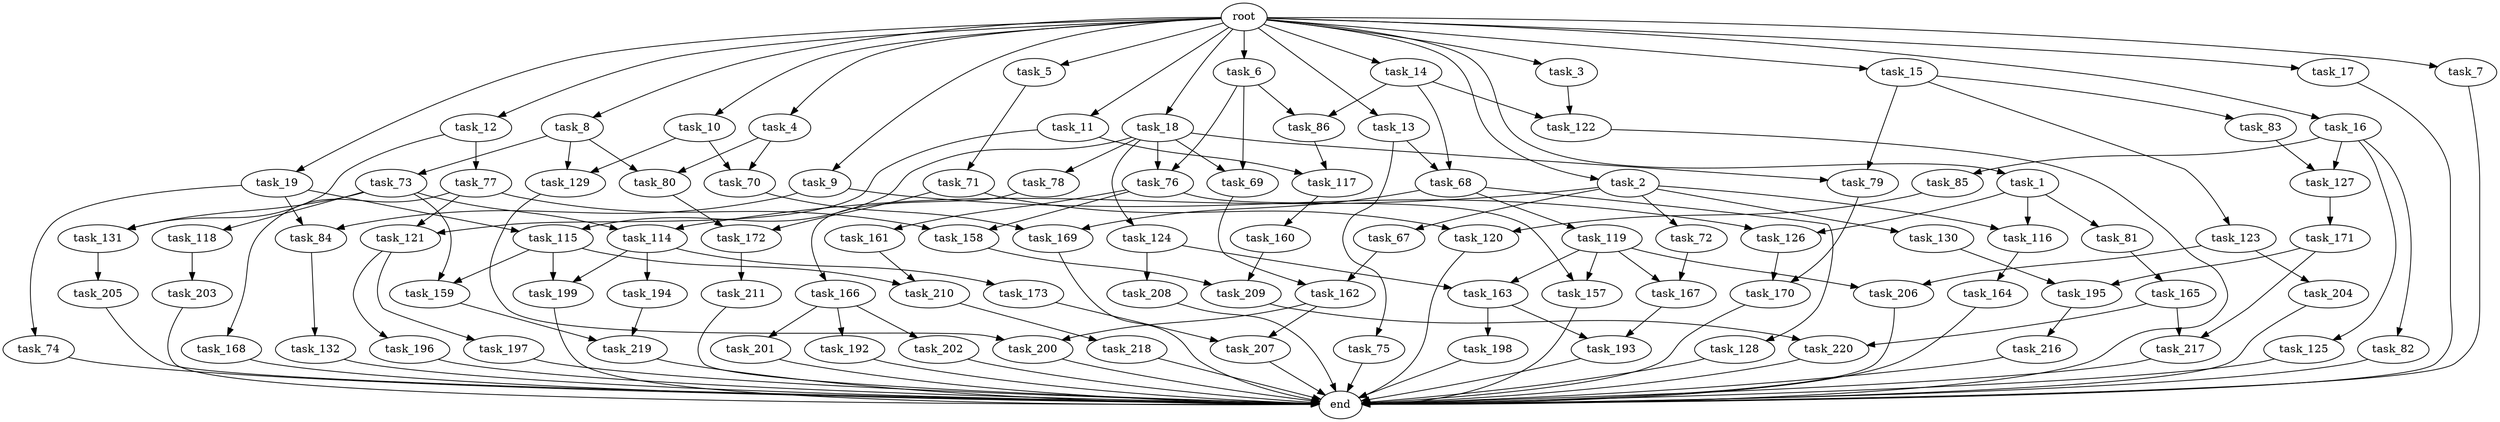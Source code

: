 digraph G {
  task_67 [size="54975581388.800003"];
  task_132 [size="54975581388.800003"];
  task_12 [size="102.400000"];
  task_201 [size="42090679500.800003"];
  task_5 [size="102.400000"];
  task_211 [size="42090679500.800003"];
  task_193 [size="73014444032.000000"];
  task_82 [size="21474836480.000000"];
  task_196 [size="30923764531.200001"];
  task_164 [size="7730941132.800000"];
  task_17 [size="102.400000"];
  task_2 [size="102.400000"];
  task_121 [size="68719476736.000000"];
  task_216 [size="3435973836.800000"];
  task_208 [size="30923764531.200001"];
  task_168 [size="54975581388.800003"];
  task_161 [size="21474836480.000000"];
  task_166 [size="54975581388.800003"];
  task_169 [size="73014444032.000000"];
  task_128 [size="30923764531.200001"];
  task_131 [size="17179869184.000000"];
  task_207 [size="99643241267.200012"];
  task_79 [size="68719476736.000000"];
  task_77 [size="13743895347.200001"];
  task_163 [size="38654705664.000000"];
  task_11 [size="102.400000"];
  task_71 [size="21474836480.000000"];
  task_167 [size="15461882265.600000"];
  task_15 [size="102.400000"];
  task_84 [size="42949672960.000000"];
  task_86 [size="127990025420.800003"];
  task_117 [size="83322365542.400009"];
  task_217 [size="127990025420.800003"];
  root [size="0.000000"];
  task_72 [size="54975581388.800003"];
  task_69 [size="140874927308.800018"];
  task_119 [size="30923764531.200001"];
  task_130 [size="54975581388.800003"];
  task_74 [size="21474836480.000000"];
  task_114 [size="58411555225.600006"];
  task_8 [size="102.400000"];
  task_18 [size="102.400000"];
  task_172 [size="109951162777.600006"];
  task_122 [size="45526653337.600006"];
  task_81 [size="3435973836.800000"];
  task_126 [size="24910810316.800003"];
  task_206 [size="93630287052.800003"];
  task_198 [size="69578470195.199997"];
  task_165 [size="54975581388.800003"];
  task_195 [size="93630287052.800003"];
  task_116 [size="58411555225.600006"];
  task_199 [size="35218731827.200005"];
  task_1 [size="102.400000"];
  task_3 [size="102.400000"];
  task_200 [size="140874927308.800018"];
  task_157 [size="29205777612.800003"];
  task_9 [size="102.400000"];
  task_75 [size="3435973836.800000"];
  task_220 [size="63565515980.800003"];
  task_4 [size="102.400000"];
  end [size="0.000000"];
  task_123 [size="13743895347.200001"];
  task_16 [size="102.400000"];
  task_68 [size="45526653337.600006"];
  task_158 [size="76450417868.800003"];
  task_19 [size="102.400000"];
  task_159 [size="24910810316.800003"];
  task_6 [size="102.400000"];
  task_127 [size="63565515980.800003"];
  task_160 [size="7730941132.800000"];
  task_170 [size="140874927308.800018"];
  task_192 [size="42090679500.800003"];
  task_115 [size="76450417868.800003"];
  task_7 [size="102.400000"];
  task_202 [size="42090679500.800003"];
  task_118 [size="3435973836.800000"];
  task_120 [size="97066260889.600006"];
  task_85 [size="21474836480.000000"];
  task_125 [size="21474836480.000000"];
  task_204 [size="85899345920.000000"];
  task_124 [size="54975581388.800003"];
  task_80 [size="68719476736.000000"];
  task_129 [size="140874927308.800018"];
  task_73 [size="54975581388.800003"];
  task_162 [size="111669149696.000000"];
  task_203 [size="30923764531.200001"];
  task_173 [size="13743895347.200001"];
  task_209 [size="58411555225.600006"];
  task_76 [size="140874927308.800018"];
  task_171 [size="54975581388.800003"];
  task_70 [size="99643241267.200012"];
  task_194 [size="13743895347.200001"];
  task_197 [size="30923764531.200001"];
  task_13 [size="102.400000"];
  task_218 [size="42090679500.800003"];
  task_219 [size="61847529062.400002"];
  task_78 [size="54975581388.800003"];
  task_10 [size="102.400000"];
  task_205 [size="3435973836.800000"];
  task_83 [size="13743895347.200001"];
  task_14 [size="102.400000"];
  task_210 [size="107374182400.000000"];

  task_67 -> task_162 [size="679477248.000000"];
  task_132 -> end [size="1.000000"];
  task_12 -> task_131 [size="134217728.000000"];
  task_12 -> task_77 [size="134217728.000000"];
  task_201 -> end [size="1.000000"];
  task_5 -> task_71 [size="209715200.000000"];
  task_211 -> end [size="1.000000"];
  task_193 -> end [size="1.000000"];
  task_82 -> end [size="1.000000"];
  task_196 -> end [size="1.000000"];
  task_164 -> end [size="1.000000"];
  task_17 -> end [size="1.000000"];
  task_2 -> task_67 [size="536870912.000000"];
  task_2 -> task_116 [size="536870912.000000"];
  task_2 -> task_114 [size="536870912.000000"];
  task_2 -> task_130 [size="536870912.000000"];
  task_2 -> task_72 [size="536870912.000000"];
  task_121 -> task_196 [size="301989888.000000"];
  task_121 -> task_197 [size="301989888.000000"];
  task_216 -> end [size="1.000000"];
  task_208 -> end [size="1.000000"];
  task_168 -> end [size="1.000000"];
  task_161 -> task_210 [size="838860800.000000"];
  task_166 -> task_202 [size="411041792.000000"];
  task_166 -> task_201 [size="411041792.000000"];
  task_166 -> task_192 [size="411041792.000000"];
  task_169 -> end [size="1.000000"];
  task_128 -> end [size="1.000000"];
  task_131 -> task_205 [size="33554432.000000"];
  task_207 -> end [size="1.000000"];
  task_79 -> task_170 [size="536870912.000000"];
  task_77 -> task_121 [size="536870912.000000"];
  task_77 -> task_168 [size="536870912.000000"];
  task_77 -> task_158 [size="536870912.000000"];
  task_163 -> task_193 [size="679477248.000000"];
  task_163 -> task_198 [size="679477248.000000"];
  task_11 -> task_121 [size="134217728.000000"];
  task_11 -> task_117 [size="134217728.000000"];
  task_71 -> task_172 [size="536870912.000000"];
  task_71 -> task_120 [size="536870912.000000"];
  task_167 -> task_193 [size="33554432.000000"];
  task_15 -> task_79 [size="134217728.000000"];
  task_15 -> task_83 [size="134217728.000000"];
  task_15 -> task_123 [size="134217728.000000"];
  task_84 -> task_132 [size="536870912.000000"];
  task_86 -> task_117 [size="679477248.000000"];
  task_117 -> task_160 [size="75497472.000000"];
  task_217 -> end [size="1.000000"];
  root -> task_7 [size="1.000000"];
  root -> task_8 [size="1.000000"];
  root -> task_12 [size="1.000000"];
  root -> task_18 [size="1.000000"];
  root -> task_1 [size="1.000000"];
  root -> task_3 [size="1.000000"];
  root -> task_16 [size="1.000000"];
  root -> task_19 [size="1.000000"];
  root -> task_5 [size="1.000000"];
  root -> task_10 [size="1.000000"];
  root -> task_6 [size="1.000000"];
  root -> task_17 [size="1.000000"];
  root -> task_9 [size="1.000000"];
  root -> task_11 [size="1.000000"];
  root -> task_4 [size="1.000000"];
  root -> task_13 [size="1.000000"];
  root -> task_2 [size="1.000000"];
  root -> task_14 [size="1.000000"];
  root -> task_15 [size="1.000000"];
  task_72 -> task_167 [size="75497472.000000"];
  task_69 -> task_162 [size="411041792.000000"];
  task_119 -> task_206 [size="75497472.000000"];
  task_119 -> task_163 [size="75497472.000000"];
  task_119 -> task_167 [size="75497472.000000"];
  task_119 -> task_157 [size="75497472.000000"];
  task_130 -> task_195 [size="75497472.000000"];
  task_74 -> end [size="1.000000"];
  task_114 -> task_199 [size="134217728.000000"];
  task_114 -> task_194 [size="134217728.000000"];
  task_114 -> task_173 [size="134217728.000000"];
  task_8 -> task_80 [size="536870912.000000"];
  task_8 -> task_73 [size="536870912.000000"];
  task_8 -> task_129 [size="536870912.000000"];
  task_18 -> task_124 [size="536870912.000000"];
  task_18 -> task_76 [size="536870912.000000"];
  task_18 -> task_69 [size="536870912.000000"];
  task_18 -> task_115 [size="536870912.000000"];
  task_18 -> task_78 [size="536870912.000000"];
  task_18 -> task_79 [size="536870912.000000"];
  task_172 -> task_211 [size="411041792.000000"];
  task_122 -> end [size="1.000000"];
  task_81 -> task_165 [size="536870912.000000"];
  task_126 -> task_170 [size="838860800.000000"];
  task_206 -> end [size="1.000000"];
  task_198 -> end [size="1.000000"];
  task_165 -> task_220 [size="411041792.000000"];
  task_165 -> task_217 [size="411041792.000000"];
  task_195 -> task_216 [size="33554432.000000"];
  task_116 -> task_164 [size="75497472.000000"];
  task_199 -> end [size="1.000000"];
  task_1 -> task_116 [size="33554432.000000"];
  task_1 -> task_81 [size="33554432.000000"];
  task_1 -> task_126 [size="33554432.000000"];
  task_3 -> task_122 [size="33554432.000000"];
  task_200 -> end [size="1.000000"];
  task_157 -> end [size="1.000000"];
  task_9 -> task_84 [size="209715200.000000"];
  task_9 -> task_126 [size="209715200.000000"];
  task_75 -> end [size="1.000000"];
  task_220 -> end [size="1.000000"];
  task_4 -> task_80 [size="134217728.000000"];
  task_4 -> task_70 [size="134217728.000000"];
  task_123 -> task_204 [size="838860800.000000"];
  task_123 -> task_206 [size="838860800.000000"];
  task_16 -> task_82 [size="209715200.000000"];
  task_16 -> task_85 [size="209715200.000000"];
  task_16 -> task_125 [size="209715200.000000"];
  task_16 -> task_127 [size="209715200.000000"];
  task_68 -> task_119 [size="301989888.000000"];
  task_68 -> task_128 [size="301989888.000000"];
  task_68 -> task_169 [size="301989888.000000"];
  task_158 -> task_209 [size="536870912.000000"];
  task_19 -> task_84 [size="209715200.000000"];
  task_19 -> task_115 [size="209715200.000000"];
  task_19 -> task_74 [size="209715200.000000"];
  task_159 -> task_219 [size="301989888.000000"];
  task_6 -> task_76 [size="838860800.000000"];
  task_6 -> task_69 [size="838860800.000000"];
  task_6 -> task_86 [size="838860800.000000"];
  task_127 -> task_171 [size="536870912.000000"];
  task_160 -> task_209 [size="33554432.000000"];
  task_170 -> end [size="1.000000"];
  task_192 -> end [size="1.000000"];
  task_115 -> task_199 [size="209715200.000000"];
  task_115 -> task_210 [size="209715200.000000"];
  task_115 -> task_159 [size="209715200.000000"];
  task_7 -> end [size="1.000000"];
  task_202 -> end [size="1.000000"];
  task_118 -> task_203 [size="301989888.000000"];
  task_120 -> end [size="1.000000"];
  task_85 -> task_120 [size="411041792.000000"];
  task_125 -> end [size="1.000000"];
  task_204 -> end [size="1.000000"];
  task_124 -> task_208 [size="301989888.000000"];
  task_124 -> task_163 [size="301989888.000000"];
  task_80 -> task_172 [size="536870912.000000"];
  task_129 -> task_200 [size="536870912.000000"];
  task_73 -> task_118 [size="33554432.000000"];
  task_73 -> task_131 [size="33554432.000000"];
  task_73 -> task_114 [size="33554432.000000"];
  task_73 -> task_159 [size="33554432.000000"];
  task_162 -> task_207 [size="838860800.000000"];
  task_162 -> task_200 [size="838860800.000000"];
  task_203 -> end [size="1.000000"];
  task_173 -> task_207 [size="134217728.000000"];
  task_209 -> task_220 [size="209715200.000000"];
  task_76 -> task_158 [size="209715200.000000"];
  task_76 -> task_157 [size="209715200.000000"];
  task_76 -> task_161 [size="209715200.000000"];
  task_171 -> task_195 [size="838860800.000000"];
  task_171 -> task_217 [size="838860800.000000"];
  task_70 -> task_169 [size="411041792.000000"];
  task_194 -> task_219 [size="301989888.000000"];
  task_197 -> end [size="1.000000"];
  task_13 -> task_75 [size="33554432.000000"];
  task_13 -> task_68 [size="33554432.000000"];
  task_218 -> end [size="1.000000"];
  task_219 -> end [size="1.000000"];
  task_78 -> task_166 [size="536870912.000000"];
  task_10 -> task_70 [size="838860800.000000"];
  task_10 -> task_129 [size="838860800.000000"];
  task_205 -> end [size="1.000000"];
  task_83 -> task_127 [size="411041792.000000"];
  task_14 -> task_122 [size="411041792.000000"];
  task_14 -> task_68 [size="411041792.000000"];
  task_14 -> task_86 [size="411041792.000000"];
  task_210 -> task_218 [size="411041792.000000"];
}
